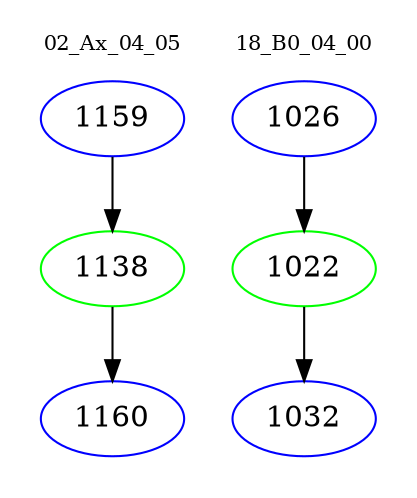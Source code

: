 digraph{
subgraph cluster_0 {
color = white
label = "02_Ax_04_05";
fontsize=10;
T0_1159 [label="1159", color="blue"]
T0_1159 -> T0_1138 [color="black"]
T0_1138 [label="1138", color="green"]
T0_1138 -> T0_1160 [color="black"]
T0_1160 [label="1160", color="blue"]
}
subgraph cluster_1 {
color = white
label = "18_B0_04_00";
fontsize=10;
T1_1026 [label="1026", color="blue"]
T1_1026 -> T1_1022 [color="black"]
T1_1022 [label="1022", color="green"]
T1_1022 -> T1_1032 [color="black"]
T1_1032 [label="1032", color="blue"]
}
}
